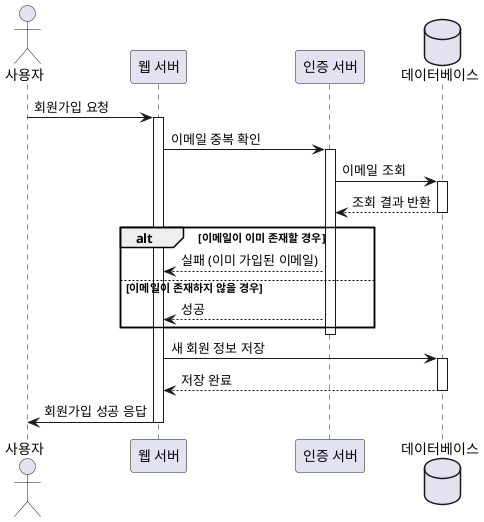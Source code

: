 /'
  **시퀀스 다이어그램 (Sequence Diagram)**
  객체 간의 상호작용과 메시지 흐름을 시간 순서대로 보여줍니다.

  **주요 문법:**
  - `actor`: 사용자 같은 외부 참여자
  - `participant`: 내부 시스템이나 객체
  - `->`: 메시지 요청
  - `-->`: 응답
  - `activate`, `deactivate`: 객체 활성화/비활성화
  - `alt`, `else`, `end`: 조건 분기
'/
@startuml "회원가입 프로세스"
actor "사용자" as user
participant "웹 서버" as webServer
participant "인증 서버" as authServer
database "데이터베이스" as db

user -> webServer: 회원가입 요청
activate webServer

webServer -> authServer: 이메일 중복 확인
activate authServer
authServer -> db: 이메일 조회
activate db
db --> authServer: 조회 결과 반환
deactivate db

alt 이메일이 이미 존재할 경우
  authServer --> webServer: 실패 (이미 가입된 이메일)
else 이메일이 존재하지 않을 경우
  authServer --> webServer: 성공
end

deactivate authServer
webServer -> db: 새 회원 정보 저장
activate db
db --> webServer: 저장 완료
deactivate db

webServer -> user: 회원가입 성공 응답
deactivate webServer
@enduml